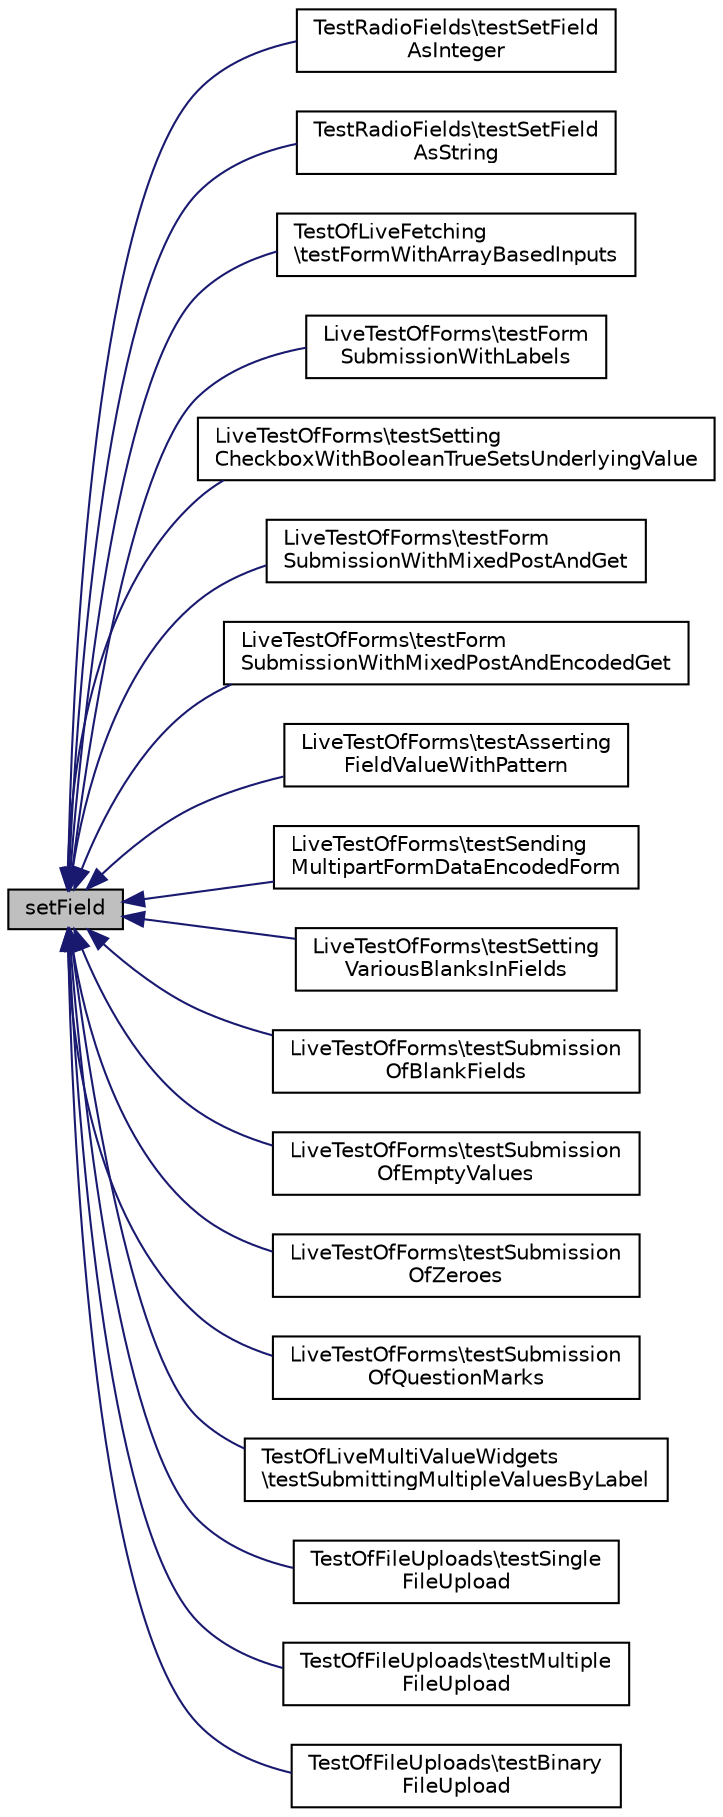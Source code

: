 digraph "setField"
{
  edge [fontname="Helvetica",fontsize="10",labelfontname="Helvetica",labelfontsize="10"];
  node [fontname="Helvetica",fontsize="10",shape=record];
  rankdir="LR";
  Node1 [label="setField",height=0.2,width=0.4,color="black", fillcolor="grey75", style="filled" fontcolor="black"];
  Node1 -> Node2 [dir="back",color="midnightblue",fontsize="10",style="solid",fontname="Helvetica"];
  Node2 [label="TestRadioFields\\testSetField\lAsInteger",height=0.2,width=0.4,color="black", fillcolor="white", style="filled",URL="$class_test_radio_fields.html#a0b50bb1702a0caecad7b7599d81ab3e7"];
  Node1 -> Node3 [dir="back",color="midnightblue",fontsize="10",style="solid",fontname="Helvetica"];
  Node3 [label="TestRadioFields\\testSetField\lAsString",height=0.2,width=0.4,color="black", fillcolor="white", style="filled",URL="$class_test_radio_fields.html#ae9c46a01a25f8603e037f727d5f35a03"];
  Node1 -> Node4 [dir="back",color="midnightblue",fontsize="10",style="solid",fontname="Helvetica"];
  Node4 [label="TestOfLiveFetching\l\\testFormWithArrayBasedInputs",height=0.2,width=0.4,color="black", fillcolor="white", style="filled",URL="$class_test_of_live_fetching.html#a6b18835eba2730165302d427ff321a8d"];
  Node1 -> Node5 [dir="back",color="midnightblue",fontsize="10",style="solid",fontname="Helvetica"];
  Node5 [label="LiveTestOfForms\\testForm\lSubmissionWithLabels",height=0.2,width=0.4,color="black", fillcolor="white", style="filled",URL="$class_live_test_of_forms.html#afa7b4781961261b66280171acea960fc"];
  Node1 -> Node6 [dir="back",color="midnightblue",fontsize="10",style="solid",fontname="Helvetica"];
  Node6 [label="LiveTestOfForms\\testSetting\lCheckboxWithBooleanTrueSetsUnderlyingValue",height=0.2,width=0.4,color="black", fillcolor="white", style="filled",URL="$class_live_test_of_forms.html#a2de17d96a38aa29b96b6981bbc4c8098"];
  Node1 -> Node7 [dir="back",color="midnightblue",fontsize="10",style="solid",fontname="Helvetica"];
  Node7 [label="LiveTestOfForms\\testForm\lSubmissionWithMixedPostAndGet",height=0.2,width=0.4,color="black", fillcolor="white", style="filled",URL="$class_live_test_of_forms.html#a2a22eb1f3724cc747853451807437981"];
  Node1 -> Node8 [dir="back",color="midnightblue",fontsize="10",style="solid",fontname="Helvetica"];
  Node8 [label="LiveTestOfForms\\testForm\lSubmissionWithMixedPostAndEncodedGet",height=0.2,width=0.4,color="black", fillcolor="white", style="filled",URL="$class_live_test_of_forms.html#a6ef9883830f45592710f4d451b1a9e65"];
  Node1 -> Node9 [dir="back",color="midnightblue",fontsize="10",style="solid",fontname="Helvetica"];
  Node9 [label="LiveTestOfForms\\testAsserting\lFieldValueWithPattern",height=0.2,width=0.4,color="black", fillcolor="white", style="filled",URL="$class_live_test_of_forms.html#a599e9af8b8598aa1b851516168b74e1b"];
  Node1 -> Node10 [dir="back",color="midnightblue",fontsize="10",style="solid",fontname="Helvetica"];
  Node10 [label="LiveTestOfForms\\testSending\lMultipartFormDataEncodedForm",height=0.2,width=0.4,color="black", fillcolor="white", style="filled",URL="$class_live_test_of_forms.html#a0685fdb5ede9731b0e0a222dd1ba68db"];
  Node1 -> Node11 [dir="back",color="midnightblue",fontsize="10",style="solid",fontname="Helvetica"];
  Node11 [label="LiveTestOfForms\\testSetting\lVariousBlanksInFields",height=0.2,width=0.4,color="black", fillcolor="white", style="filled",URL="$class_live_test_of_forms.html#aa36f65f4e29f2c7faaecbc8399a83db3"];
  Node1 -> Node12 [dir="back",color="midnightblue",fontsize="10",style="solid",fontname="Helvetica"];
  Node12 [label="LiveTestOfForms\\testSubmission\lOfBlankFields",height=0.2,width=0.4,color="black", fillcolor="white", style="filled",URL="$class_live_test_of_forms.html#ae30e5580a6c85959fc449e0969c2bc97"];
  Node1 -> Node13 [dir="back",color="midnightblue",fontsize="10",style="solid",fontname="Helvetica"];
  Node13 [label="LiveTestOfForms\\testSubmission\lOfEmptyValues",height=0.2,width=0.4,color="black", fillcolor="white", style="filled",URL="$class_live_test_of_forms.html#afdd73656722a862e2b0cd1ee99ae9f4e"];
  Node1 -> Node14 [dir="back",color="midnightblue",fontsize="10",style="solid",fontname="Helvetica"];
  Node14 [label="LiveTestOfForms\\testSubmission\lOfZeroes",height=0.2,width=0.4,color="black", fillcolor="white", style="filled",URL="$class_live_test_of_forms.html#a437e076d1573a47b04971087c8bafb27"];
  Node1 -> Node15 [dir="back",color="midnightblue",fontsize="10",style="solid",fontname="Helvetica"];
  Node15 [label="LiveTestOfForms\\testSubmission\lOfQuestionMarks",height=0.2,width=0.4,color="black", fillcolor="white", style="filled",URL="$class_live_test_of_forms.html#a4ffd8ed9026aff78b2ae0cea86c1284f"];
  Node1 -> Node16 [dir="back",color="midnightblue",fontsize="10",style="solid",fontname="Helvetica"];
  Node16 [label="TestOfLiveMultiValueWidgets\l\\testSubmittingMultipleValuesByLabel",height=0.2,width=0.4,color="black", fillcolor="white", style="filled",URL="$class_test_of_live_multi_value_widgets.html#a4f00e6f1f9eff11b9b43ec83f888ca84"];
  Node1 -> Node17 [dir="back",color="midnightblue",fontsize="10",style="solid",fontname="Helvetica"];
  Node17 [label="TestOfFileUploads\\testSingle\lFileUpload",height=0.2,width=0.4,color="black", fillcolor="white", style="filled",URL="$class_test_of_file_uploads.html#a320261733b6651dd46c9c7e167b9d8be"];
  Node1 -> Node18 [dir="back",color="midnightblue",fontsize="10",style="solid",fontname="Helvetica"];
  Node18 [label="TestOfFileUploads\\testMultiple\lFileUpload",height=0.2,width=0.4,color="black", fillcolor="white", style="filled",URL="$class_test_of_file_uploads.html#a69f140b2532a3363e1c192ceb55ee7c9"];
  Node1 -> Node19 [dir="back",color="midnightblue",fontsize="10",style="solid",fontname="Helvetica"];
  Node19 [label="TestOfFileUploads\\testBinary\lFileUpload",height=0.2,width=0.4,color="black", fillcolor="white", style="filled",URL="$class_test_of_file_uploads.html#ae870e482652a72c2c41d586b58d33359"];
}
